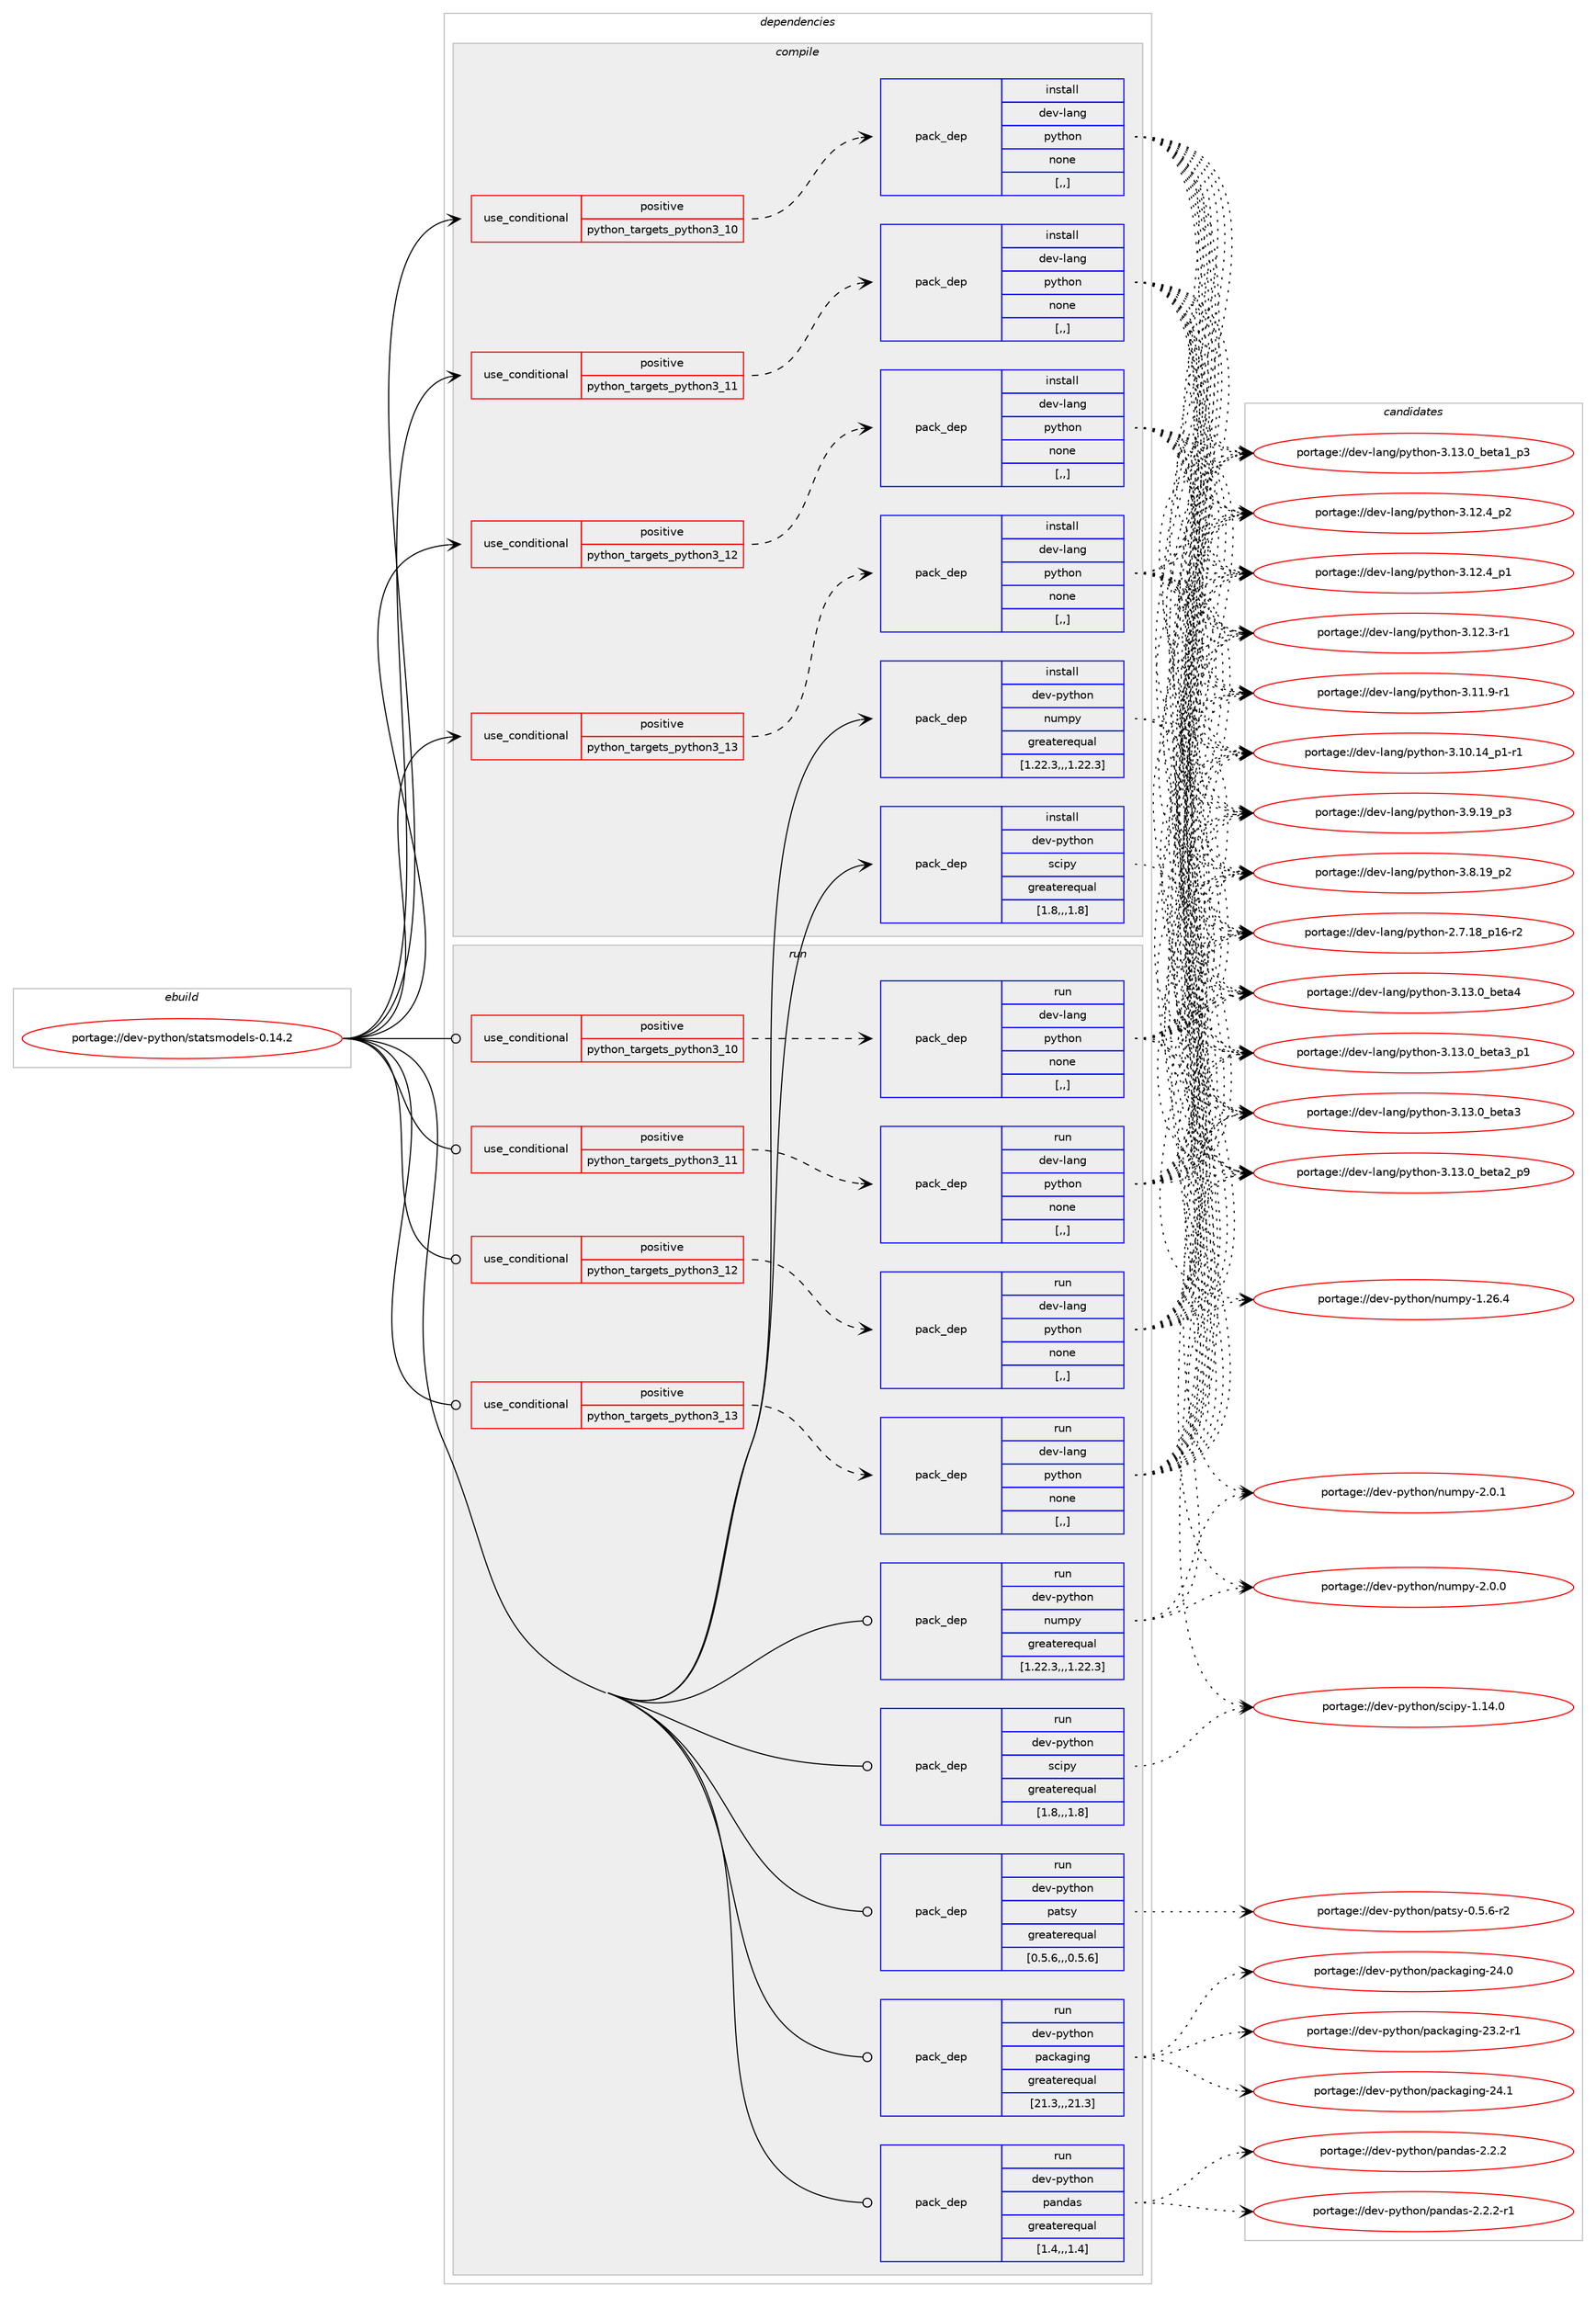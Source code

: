 digraph prolog {

# *************
# Graph options
# *************

newrank=true;
concentrate=true;
compound=true;
graph [rankdir=LR,fontname=Helvetica,fontsize=10,ranksep=1.5];#, ranksep=2.5, nodesep=0.2];
edge  [arrowhead=vee];
node  [fontname=Helvetica,fontsize=10];

# **********
# The ebuild
# **********

subgraph cluster_leftcol {
color=gray;
label=<<i>ebuild</i>>;
id [label="portage://dev-python/statsmodels-0.14.2", color=red, width=4, href="../dev-python/statsmodels-0.14.2.svg"];
}

# ****************
# The dependencies
# ****************

subgraph cluster_midcol {
color=gray;
label=<<i>dependencies</i>>;
subgraph cluster_compile {
fillcolor="#eeeeee";
style=filled;
label=<<i>compile</i>>;
subgraph cond40212 {
dependency165104 [label=<<TABLE BORDER="0" CELLBORDER="1" CELLSPACING="0" CELLPADDING="4"><TR><TD ROWSPAN="3" CELLPADDING="10">use_conditional</TD></TR><TR><TD>positive</TD></TR><TR><TD>python_targets_python3_10</TD></TR></TABLE>>, shape=none, color=red];
subgraph pack123620 {
dependency165105 [label=<<TABLE BORDER="0" CELLBORDER="1" CELLSPACING="0" CELLPADDING="4" WIDTH="220"><TR><TD ROWSPAN="6" CELLPADDING="30">pack_dep</TD></TR><TR><TD WIDTH="110">install</TD></TR><TR><TD>dev-lang</TD></TR><TR><TD>python</TD></TR><TR><TD>none</TD></TR><TR><TD>[,,]</TD></TR></TABLE>>, shape=none, color=blue];
}
dependency165104:e -> dependency165105:w [weight=20,style="dashed",arrowhead="vee"];
}
id:e -> dependency165104:w [weight=20,style="solid",arrowhead="vee"];
subgraph cond40213 {
dependency165106 [label=<<TABLE BORDER="0" CELLBORDER="1" CELLSPACING="0" CELLPADDING="4"><TR><TD ROWSPAN="3" CELLPADDING="10">use_conditional</TD></TR><TR><TD>positive</TD></TR><TR><TD>python_targets_python3_11</TD></TR></TABLE>>, shape=none, color=red];
subgraph pack123621 {
dependency165107 [label=<<TABLE BORDER="0" CELLBORDER="1" CELLSPACING="0" CELLPADDING="4" WIDTH="220"><TR><TD ROWSPAN="6" CELLPADDING="30">pack_dep</TD></TR><TR><TD WIDTH="110">install</TD></TR><TR><TD>dev-lang</TD></TR><TR><TD>python</TD></TR><TR><TD>none</TD></TR><TR><TD>[,,]</TD></TR></TABLE>>, shape=none, color=blue];
}
dependency165106:e -> dependency165107:w [weight=20,style="dashed",arrowhead="vee"];
}
id:e -> dependency165106:w [weight=20,style="solid",arrowhead="vee"];
subgraph cond40214 {
dependency165108 [label=<<TABLE BORDER="0" CELLBORDER="1" CELLSPACING="0" CELLPADDING="4"><TR><TD ROWSPAN="3" CELLPADDING="10">use_conditional</TD></TR><TR><TD>positive</TD></TR><TR><TD>python_targets_python3_12</TD></TR></TABLE>>, shape=none, color=red];
subgraph pack123622 {
dependency165109 [label=<<TABLE BORDER="0" CELLBORDER="1" CELLSPACING="0" CELLPADDING="4" WIDTH="220"><TR><TD ROWSPAN="6" CELLPADDING="30">pack_dep</TD></TR><TR><TD WIDTH="110">install</TD></TR><TR><TD>dev-lang</TD></TR><TR><TD>python</TD></TR><TR><TD>none</TD></TR><TR><TD>[,,]</TD></TR></TABLE>>, shape=none, color=blue];
}
dependency165108:e -> dependency165109:w [weight=20,style="dashed",arrowhead="vee"];
}
id:e -> dependency165108:w [weight=20,style="solid",arrowhead="vee"];
subgraph cond40215 {
dependency165110 [label=<<TABLE BORDER="0" CELLBORDER="1" CELLSPACING="0" CELLPADDING="4"><TR><TD ROWSPAN="3" CELLPADDING="10">use_conditional</TD></TR><TR><TD>positive</TD></TR><TR><TD>python_targets_python3_13</TD></TR></TABLE>>, shape=none, color=red];
subgraph pack123623 {
dependency165111 [label=<<TABLE BORDER="0" CELLBORDER="1" CELLSPACING="0" CELLPADDING="4" WIDTH="220"><TR><TD ROWSPAN="6" CELLPADDING="30">pack_dep</TD></TR><TR><TD WIDTH="110">install</TD></TR><TR><TD>dev-lang</TD></TR><TR><TD>python</TD></TR><TR><TD>none</TD></TR><TR><TD>[,,]</TD></TR></TABLE>>, shape=none, color=blue];
}
dependency165110:e -> dependency165111:w [weight=20,style="dashed",arrowhead="vee"];
}
id:e -> dependency165110:w [weight=20,style="solid",arrowhead="vee"];
subgraph pack123624 {
dependency165112 [label=<<TABLE BORDER="0" CELLBORDER="1" CELLSPACING="0" CELLPADDING="4" WIDTH="220"><TR><TD ROWSPAN="6" CELLPADDING="30">pack_dep</TD></TR><TR><TD WIDTH="110">install</TD></TR><TR><TD>dev-python</TD></TR><TR><TD>numpy</TD></TR><TR><TD>greaterequal</TD></TR><TR><TD>[1.22.3,,,1.22.3]</TD></TR></TABLE>>, shape=none, color=blue];
}
id:e -> dependency165112:w [weight=20,style="solid",arrowhead="vee"];
subgraph pack123625 {
dependency165113 [label=<<TABLE BORDER="0" CELLBORDER="1" CELLSPACING="0" CELLPADDING="4" WIDTH="220"><TR><TD ROWSPAN="6" CELLPADDING="30">pack_dep</TD></TR><TR><TD WIDTH="110">install</TD></TR><TR><TD>dev-python</TD></TR><TR><TD>scipy</TD></TR><TR><TD>greaterequal</TD></TR><TR><TD>[1.8,,,1.8]</TD></TR></TABLE>>, shape=none, color=blue];
}
id:e -> dependency165113:w [weight=20,style="solid",arrowhead="vee"];
}
subgraph cluster_compileandrun {
fillcolor="#eeeeee";
style=filled;
label=<<i>compile and run</i>>;
}
subgraph cluster_run {
fillcolor="#eeeeee";
style=filled;
label=<<i>run</i>>;
subgraph cond40216 {
dependency165114 [label=<<TABLE BORDER="0" CELLBORDER="1" CELLSPACING="0" CELLPADDING="4"><TR><TD ROWSPAN="3" CELLPADDING="10">use_conditional</TD></TR><TR><TD>positive</TD></TR><TR><TD>python_targets_python3_10</TD></TR></TABLE>>, shape=none, color=red];
subgraph pack123626 {
dependency165115 [label=<<TABLE BORDER="0" CELLBORDER="1" CELLSPACING="0" CELLPADDING="4" WIDTH="220"><TR><TD ROWSPAN="6" CELLPADDING="30">pack_dep</TD></TR><TR><TD WIDTH="110">run</TD></TR><TR><TD>dev-lang</TD></TR><TR><TD>python</TD></TR><TR><TD>none</TD></TR><TR><TD>[,,]</TD></TR></TABLE>>, shape=none, color=blue];
}
dependency165114:e -> dependency165115:w [weight=20,style="dashed",arrowhead="vee"];
}
id:e -> dependency165114:w [weight=20,style="solid",arrowhead="odot"];
subgraph cond40217 {
dependency165116 [label=<<TABLE BORDER="0" CELLBORDER="1" CELLSPACING="0" CELLPADDING="4"><TR><TD ROWSPAN="3" CELLPADDING="10">use_conditional</TD></TR><TR><TD>positive</TD></TR><TR><TD>python_targets_python3_11</TD></TR></TABLE>>, shape=none, color=red];
subgraph pack123627 {
dependency165117 [label=<<TABLE BORDER="0" CELLBORDER="1" CELLSPACING="0" CELLPADDING="4" WIDTH="220"><TR><TD ROWSPAN="6" CELLPADDING="30">pack_dep</TD></TR><TR><TD WIDTH="110">run</TD></TR><TR><TD>dev-lang</TD></TR><TR><TD>python</TD></TR><TR><TD>none</TD></TR><TR><TD>[,,]</TD></TR></TABLE>>, shape=none, color=blue];
}
dependency165116:e -> dependency165117:w [weight=20,style="dashed",arrowhead="vee"];
}
id:e -> dependency165116:w [weight=20,style="solid",arrowhead="odot"];
subgraph cond40218 {
dependency165118 [label=<<TABLE BORDER="0" CELLBORDER="1" CELLSPACING="0" CELLPADDING="4"><TR><TD ROWSPAN="3" CELLPADDING="10">use_conditional</TD></TR><TR><TD>positive</TD></TR><TR><TD>python_targets_python3_12</TD></TR></TABLE>>, shape=none, color=red];
subgraph pack123628 {
dependency165119 [label=<<TABLE BORDER="0" CELLBORDER="1" CELLSPACING="0" CELLPADDING="4" WIDTH="220"><TR><TD ROWSPAN="6" CELLPADDING="30">pack_dep</TD></TR><TR><TD WIDTH="110">run</TD></TR><TR><TD>dev-lang</TD></TR><TR><TD>python</TD></TR><TR><TD>none</TD></TR><TR><TD>[,,]</TD></TR></TABLE>>, shape=none, color=blue];
}
dependency165118:e -> dependency165119:w [weight=20,style="dashed",arrowhead="vee"];
}
id:e -> dependency165118:w [weight=20,style="solid",arrowhead="odot"];
subgraph cond40219 {
dependency165120 [label=<<TABLE BORDER="0" CELLBORDER="1" CELLSPACING="0" CELLPADDING="4"><TR><TD ROWSPAN="3" CELLPADDING="10">use_conditional</TD></TR><TR><TD>positive</TD></TR><TR><TD>python_targets_python3_13</TD></TR></TABLE>>, shape=none, color=red];
subgraph pack123629 {
dependency165121 [label=<<TABLE BORDER="0" CELLBORDER="1" CELLSPACING="0" CELLPADDING="4" WIDTH="220"><TR><TD ROWSPAN="6" CELLPADDING="30">pack_dep</TD></TR><TR><TD WIDTH="110">run</TD></TR><TR><TD>dev-lang</TD></TR><TR><TD>python</TD></TR><TR><TD>none</TD></TR><TR><TD>[,,]</TD></TR></TABLE>>, shape=none, color=blue];
}
dependency165120:e -> dependency165121:w [weight=20,style="dashed",arrowhead="vee"];
}
id:e -> dependency165120:w [weight=20,style="solid",arrowhead="odot"];
subgraph pack123630 {
dependency165122 [label=<<TABLE BORDER="0" CELLBORDER="1" CELLSPACING="0" CELLPADDING="4" WIDTH="220"><TR><TD ROWSPAN="6" CELLPADDING="30">pack_dep</TD></TR><TR><TD WIDTH="110">run</TD></TR><TR><TD>dev-python</TD></TR><TR><TD>numpy</TD></TR><TR><TD>greaterequal</TD></TR><TR><TD>[1.22.3,,,1.22.3]</TD></TR></TABLE>>, shape=none, color=blue];
}
id:e -> dependency165122:w [weight=20,style="solid",arrowhead="odot"];
subgraph pack123631 {
dependency165123 [label=<<TABLE BORDER="0" CELLBORDER="1" CELLSPACING="0" CELLPADDING="4" WIDTH="220"><TR><TD ROWSPAN="6" CELLPADDING="30">pack_dep</TD></TR><TR><TD WIDTH="110">run</TD></TR><TR><TD>dev-python</TD></TR><TR><TD>packaging</TD></TR><TR><TD>greaterequal</TD></TR><TR><TD>[21.3,,,21.3]</TD></TR></TABLE>>, shape=none, color=blue];
}
id:e -> dependency165123:w [weight=20,style="solid",arrowhead="odot"];
subgraph pack123632 {
dependency165124 [label=<<TABLE BORDER="0" CELLBORDER="1" CELLSPACING="0" CELLPADDING="4" WIDTH="220"><TR><TD ROWSPAN="6" CELLPADDING="30">pack_dep</TD></TR><TR><TD WIDTH="110">run</TD></TR><TR><TD>dev-python</TD></TR><TR><TD>pandas</TD></TR><TR><TD>greaterequal</TD></TR><TR><TD>[1.4,,,1.4]</TD></TR></TABLE>>, shape=none, color=blue];
}
id:e -> dependency165124:w [weight=20,style="solid",arrowhead="odot"];
subgraph pack123633 {
dependency165125 [label=<<TABLE BORDER="0" CELLBORDER="1" CELLSPACING="0" CELLPADDING="4" WIDTH="220"><TR><TD ROWSPAN="6" CELLPADDING="30">pack_dep</TD></TR><TR><TD WIDTH="110">run</TD></TR><TR><TD>dev-python</TD></TR><TR><TD>patsy</TD></TR><TR><TD>greaterequal</TD></TR><TR><TD>[0.5.6,,,0.5.6]</TD></TR></TABLE>>, shape=none, color=blue];
}
id:e -> dependency165125:w [weight=20,style="solid",arrowhead="odot"];
subgraph pack123634 {
dependency165126 [label=<<TABLE BORDER="0" CELLBORDER="1" CELLSPACING="0" CELLPADDING="4" WIDTH="220"><TR><TD ROWSPAN="6" CELLPADDING="30">pack_dep</TD></TR><TR><TD WIDTH="110">run</TD></TR><TR><TD>dev-python</TD></TR><TR><TD>scipy</TD></TR><TR><TD>greaterequal</TD></TR><TR><TD>[1.8,,,1.8]</TD></TR></TABLE>>, shape=none, color=blue];
}
id:e -> dependency165126:w [weight=20,style="solid",arrowhead="odot"];
}
}

# **************
# The candidates
# **************

subgraph cluster_choices {
rank=same;
color=gray;
label=<<i>candidates</i>>;

subgraph choice123620 {
color=black;
nodesep=1;
choice1001011184510897110103471121211161041111104551464951464895981011169752 [label="portage://dev-lang/python-3.13.0_beta4", color=red, width=4,href="../dev-lang/python-3.13.0_beta4.svg"];
choice10010111845108971101034711212111610411111045514649514648959810111697519511249 [label="portage://dev-lang/python-3.13.0_beta3_p1", color=red, width=4,href="../dev-lang/python-3.13.0_beta3_p1.svg"];
choice1001011184510897110103471121211161041111104551464951464895981011169751 [label="portage://dev-lang/python-3.13.0_beta3", color=red, width=4,href="../dev-lang/python-3.13.0_beta3.svg"];
choice10010111845108971101034711212111610411111045514649514648959810111697509511257 [label="portage://dev-lang/python-3.13.0_beta2_p9", color=red, width=4,href="../dev-lang/python-3.13.0_beta2_p9.svg"];
choice10010111845108971101034711212111610411111045514649514648959810111697499511251 [label="portage://dev-lang/python-3.13.0_beta1_p3", color=red, width=4,href="../dev-lang/python-3.13.0_beta1_p3.svg"];
choice100101118451089711010347112121116104111110455146495046529511250 [label="portage://dev-lang/python-3.12.4_p2", color=red, width=4,href="../dev-lang/python-3.12.4_p2.svg"];
choice100101118451089711010347112121116104111110455146495046529511249 [label="portage://dev-lang/python-3.12.4_p1", color=red, width=4,href="../dev-lang/python-3.12.4_p1.svg"];
choice100101118451089711010347112121116104111110455146495046514511449 [label="portage://dev-lang/python-3.12.3-r1", color=red, width=4,href="../dev-lang/python-3.12.3-r1.svg"];
choice100101118451089711010347112121116104111110455146494946574511449 [label="portage://dev-lang/python-3.11.9-r1", color=red, width=4,href="../dev-lang/python-3.11.9-r1.svg"];
choice100101118451089711010347112121116104111110455146494846495295112494511449 [label="portage://dev-lang/python-3.10.14_p1-r1", color=red, width=4,href="../dev-lang/python-3.10.14_p1-r1.svg"];
choice100101118451089711010347112121116104111110455146574649579511251 [label="portage://dev-lang/python-3.9.19_p3", color=red, width=4,href="../dev-lang/python-3.9.19_p3.svg"];
choice100101118451089711010347112121116104111110455146564649579511250 [label="portage://dev-lang/python-3.8.19_p2", color=red, width=4,href="../dev-lang/python-3.8.19_p2.svg"];
choice100101118451089711010347112121116104111110455046554649569511249544511450 [label="portage://dev-lang/python-2.7.18_p16-r2", color=red, width=4,href="../dev-lang/python-2.7.18_p16-r2.svg"];
dependency165105:e -> choice1001011184510897110103471121211161041111104551464951464895981011169752:w [style=dotted,weight="100"];
dependency165105:e -> choice10010111845108971101034711212111610411111045514649514648959810111697519511249:w [style=dotted,weight="100"];
dependency165105:e -> choice1001011184510897110103471121211161041111104551464951464895981011169751:w [style=dotted,weight="100"];
dependency165105:e -> choice10010111845108971101034711212111610411111045514649514648959810111697509511257:w [style=dotted,weight="100"];
dependency165105:e -> choice10010111845108971101034711212111610411111045514649514648959810111697499511251:w [style=dotted,weight="100"];
dependency165105:e -> choice100101118451089711010347112121116104111110455146495046529511250:w [style=dotted,weight="100"];
dependency165105:e -> choice100101118451089711010347112121116104111110455146495046529511249:w [style=dotted,weight="100"];
dependency165105:e -> choice100101118451089711010347112121116104111110455146495046514511449:w [style=dotted,weight="100"];
dependency165105:e -> choice100101118451089711010347112121116104111110455146494946574511449:w [style=dotted,weight="100"];
dependency165105:e -> choice100101118451089711010347112121116104111110455146494846495295112494511449:w [style=dotted,weight="100"];
dependency165105:e -> choice100101118451089711010347112121116104111110455146574649579511251:w [style=dotted,weight="100"];
dependency165105:e -> choice100101118451089711010347112121116104111110455146564649579511250:w [style=dotted,weight="100"];
dependency165105:e -> choice100101118451089711010347112121116104111110455046554649569511249544511450:w [style=dotted,weight="100"];
}
subgraph choice123621 {
color=black;
nodesep=1;
choice1001011184510897110103471121211161041111104551464951464895981011169752 [label="portage://dev-lang/python-3.13.0_beta4", color=red, width=4,href="../dev-lang/python-3.13.0_beta4.svg"];
choice10010111845108971101034711212111610411111045514649514648959810111697519511249 [label="portage://dev-lang/python-3.13.0_beta3_p1", color=red, width=4,href="../dev-lang/python-3.13.0_beta3_p1.svg"];
choice1001011184510897110103471121211161041111104551464951464895981011169751 [label="portage://dev-lang/python-3.13.0_beta3", color=red, width=4,href="../dev-lang/python-3.13.0_beta3.svg"];
choice10010111845108971101034711212111610411111045514649514648959810111697509511257 [label="portage://dev-lang/python-3.13.0_beta2_p9", color=red, width=4,href="../dev-lang/python-3.13.0_beta2_p9.svg"];
choice10010111845108971101034711212111610411111045514649514648959810111697499511251 [label="portage://dev-lang/python-3.13.0_beta1_p3", color=red, width=4,href="../dev-lang/python-3.13.0_beta1_p3.svg"];
choice100101118451089711010347112121116104111110455146495046529511250 [label="portage://dev-lang/python-3.12.4_p2", color=red, width=4,href="../dev-lang/python-3.12.4_p2.svg"];
choice100101118451089711010347112121116104111110455146495046529511249 [label="portage://dev-lang/python-3.12.4_p1", color=red, width=4,href="../dev-lang/python-3.12.4_p1.svg"];
choice100101118451089711010347112121116104111110455146495046514511449 [label="portage://dev-lang/python-3.12.3-r1", color=red, width=4,href="../dev-lang/python-3.12.3-r1.svg"];
choice100101118451089711010347112121116104111110455146494946574511449 [label="portage://dev-lang/python-3.11.9-r1", color=red, width=4,href="../dev-lang/python-3.11.9-r1.svg"];
choice100101118451089711010347112121116104111110455146494846495295112494511449 [label="portage://dev-lang/python-3.10.14_p1-r1", color=red, width=4,href="../dev-lang/python-3.10.14_p1-r1.svg"];
choice100101118451089711010347112121116104111110455146574649579511251 [label="portage://dev-lang/python-3.9.19_p3", color=red, width=4,href="../dev-lang/python-3.9.19_p3.svg"];
choice100101118451089711010347112121116104111110455146564649579511250 [label="portage://dev-lang/python-3.8.19_p2", color=red, width=4,href="../dev-lang/python-3.8.19_p2.svg"];
choice100101118451089711010347112121116104111110455046554649569511249544511450 [label="portage://dev-lang/python-2.7.18_p16-r2", color=red, width=4,href="../dev-lang/python-2.7.18_p16-r2.svg"];
dependency165107:e -> choice1001011184510897110103471121211161041111104551464951464895981011169752:w [style=dotted,weight="100"];
dependency165107:e -> choice10010111845108971101034711212111610411111045514649514648959810111697519511249:w [style=dotted,weight="100"];
dependency165107:e -> choice1001011184510897110103471121211161041111104551464951464895981011169751:w [style=dotted,weight="100"];
dependency165107:e -> choice10010111845108971101034711212111610411111045514649514648959810111697509511257:w [style=dotted,weight="100"];
dependency165107:e -> choice10010111845108971101034711212111610411111045514649514648959810111697499511251:w [style=dotted,weight="100"];
dependency165107:e -> choice100101118451089711010347112121116104111110455146495046529511250:w [style=dotted,weight="100"];
dependency165107:e -> choice100101118451089711010347112121116104111110455146495046529511249:w [style=dotted,weight="100"];
dependency165107:e -> choice100101118451089711010347112121116104111110455146495046514511449:w [style=dotted,weight="100"];
dependency165107:e -> choice100101118451089711010347112121116104111110455146494946574511449:w [style=dotted,weight="100"];
dependency165107:e -> choice100101118451089711010347112121116104111110455146494846495295112494511449:w [style=dotted,weight="100"];
dependency165107:e -> choice100101118451089711010347112121116104111110455146574649579511251:w [style=dotted,weight="100"];
dependency165107:e -> choice100101118451089711010347112121116104111110455146564649579511250:w [style=dotted,weight="100"];
dependency165107:e -> choice100101118451089711010347112121116104111110455046554649569511249544511450:w [style=dotted,weight="100"];
}
subgraph choice123622 {
color=black;
nodesep=1;
choice1001011184510897110103471121211161041111104551464951464895981011169752 [label="portage://dev-lang/python-3.13.0_beta4", color=red, width=4,href="../dev-lang/python-3.13.0_beta4.svg"];
choice10010111845108971101034711212111610411111045514649514648959810111697519511249 [label="portage://dev-lang/python-3.13.0_beta3_p1", color=red, width=4,href="../dev-lang/python-3.13.0_beta3_p1.svg"];
choice1001011184510897110103471121211161041111104551464951464895981011169751 [label="portage://dev-lang/python-3.13.0_beta3", color=red, width=4,href="../dev-lang/python-3.13.0_beta3.svg"];
choice10010111845108971101034711212111610411111045514649514648959810111697509511257 [label="portage://dev-lang/python-3.13.0_beta2_p9", color=red, width=4,href="../dev-lang/python-3.13.0_beta2_p9.svg"];
choice10010111845108971101034711212111610411111045514649514648959810111697499511251 [label="portage://dev-lang/python-3.13.0_beta1_p3", color=red, width=4,href="../dev-lang/python-3.13.0_beta1_p3.svg"];
choice100101118451089711010347112121116104111110455146495046529511250 [label="portage://dev-lang/python-3.12.4_p2", color=red, width=4,href="../dev-lang/python-3.12.4_p2.svg"];
choice100101118451089711010347112121116104111110455146495046529511249 [label="portage://dev-lang/python-3.12.4_p1", color=red, width=4,href="../dev-lang/python-3.12.4_p1.svg"];
choice100101118451089711010347112121116104111110455146495046514511449 [label="portage://dev-lang/python-3.12.3-r1", color=red, width=4,href="../dev-lang/python-3.12.3-r1.svg"];
choice100101118451089711010347112121116104111110455146494946574511449 [label="portage://dev-lang/python-3.11.9-r1", color=red, width=4,href="../dev-lang/python-3.11.9-r1.svg"];
choice100101118451089711010347112121116104111110455146494846495295112494511449 [label="portage://dev-lang/python-3.10.14_p1-r1", color=red, width=4,href="../dev-lang/python-3.10.14_p1-r1.svg"];
choice100101118451089711010347112121116104111110455146574649579511251 [label="portage://dev-lang/python-3.9.19_p3", color=red, width=4,href="../dev-lang/python-3.9.19_p3.svg"];
choice100101118451089711010347112121116104111110455146564649579511250 [label="portage://dev-lang/python-3.8.19_p2", color=red, width=4,href="../dev-lang/python-3.8.19_p2.svg"];
choice100101118451089711010347112121116104111110455046554649569511249544511450 [label="portage://dev-lang/python-2.7.18_p16-r2", color=red, width=4,href="../dev-lang/python-2.7.18_p16-r2.svg"];
dependency165109:e -> choice1001011184510897110103471121211161041111104551464951464895981011169752:w [style=dotted,weight="100"];
dependency165109:e -> choice10010111845108971101034711212111610411111045514649514648959810111697519511249:w [style=dotted,weight="100"];
dependency165109:e -> choice1001011184510897110103471121211161041111104551464951464895981011169751:w [style=dotted,weight="100"];
dependency165109:e -> choice10010111845108971101034711212111610411111045514649514648959810111697509511257:w [style=dotted,weight="100"];
dependency165109:e -> choice10010111845108971101034711212111610411111045514649514648959810111697499511251:w [style=dotted,weight="100"];
dependency165109:e -> choice100101118451089711010347112121116104111110455146495046529511250:w [style=dotted,weight="100"];
dependency165109:e -> choice100101118451089711010347112121116104111110455146495046529511249:w [style=dotted,weight="100"];
dependency165109:e -> choice100101118451089711010347112121116104111110455146495046514511449:w [style=dotted,weight="100"];
dependency165109:e -> choice100101118451089711010347112121116104111110455146494946574511449:w [style=dotted,weight="100"];
dependency165109:e -> choice100101118451089711010347112121116104111110455146494846495295112494511449:w [style=dotted,weight="100"];
dependency165109:e -> choice100101118451089711010347112121116104111110455146574649579511251:w [style=dotted,weight="100"];
dependency165109:e -> choice100101118451089711010347112121116104111110455146564649579511250:w [style=dotted,weight="100"];
dependency165109:e -> choice100101118451089711010347112121116104111110455046554649569511249544511450:w [style=dotted,weight="100"];
}
subgraph choice123623 {
color=black;
nodesep=1;
choice1001011184510897110103471121211161041111104551464951464895981011169752 [label="portage://dev-lang/python-3.13.0_beta4", color=red, width=4,href="../dev-lang/python-3.13.0_beta4.svg"];
choice10010111845108971101034711212111610411111045514649514648959810111697519511249 [label="portage://dev-lang/python-3.13.0_beta3_p1", color=red, width=4,href="../dev-lang/python-3.13.0_beta3_p1.svg"];
choice1001011184510897110103471121211161041111104551464951464895981011169751 [label="portage://dev-lang/python-3.13.0_beta3", color=red, width=4,href="../dev-lang/python-3.13.0_beta3.svg"];
choice10010111845108971101034711212111610411111045514649514648959810111697509511257 [label="portage://dev-lang/python-3.13.0_beta2_p9", color=red, width=4,href="../dev-lang/python-3.13.0_beta2_p9.svg"];
choice10010111845108971101034711212111610411111045514649514648959810111697499511251 [label="portage://dev-lang/python-3.13.0_beta1_p3", color=red, width=4,href="../dev-lang/python-3.13.0_beta1_p3.svg"];
choice100101118451089711010347112121116104111110455146495046529511250 [label="portage://dev-lang/python-3.12.4_p2", color=red, width=4,href="../dev-lang/python-3.12.4_p2.svg"];
choice100101118451089711010347112121116104111110455146495046529511249 [label="portage://dev-lang/python-3.12.4_p1", color=red, width=4,href="../dev-lang/python-3.12.4_p1.svg"];
choice100101118451089711010347112121116104111110455146495046514511449 [label="portage://dev-lang/python-3.12.3-r1", color=red, width=4,href="../dev-lang/python-3.12.3-r1.svg"];
choice100101118451089711010347112121116104111110455146494946574511449 [label="portage://dev-lang/python-3.11.9-r1", color=red, width=4,href="../dev-lang/python-3.11.9-r1.svg"];
choice100101118451089711010347112121116104111110455146494846495295112494511449 [label="portage://dev-lang/python-3.10.14_p1-r1", color=red, width=4,href="../dev-lang/python-3.10.14_p1-r1.svg"];
choice100101118451089711010347112121116104111110455146574649579511251 [label="portage://dev-lang/python-3.9.19_p3", color=red, width=4,href="../dev-lang/python-3.9.19_p3.svg"];
choice100101118451089711010347112121116104111110455146564649579511250 [label="portage://dev-lang/python-3.8.19_p2", color=red, width=4,href="../dev-lang/python-3.8.19_p2.svg"];
choice100101118451089711010347112121116104111110455046554649569511249544511450 [label="portage://dev-lang/python-2.7.18_p16-r2", color=red, width=4,href="../dev-lang/python-2.7.18_p16-r2.svg"];
dependency165111:e -> choice1001011184510897110103471121211161041111104551464951464895981011169752:w [style=dotted,weight="100"];
dependency165111:e -> choice10010111845108971101034711212111610411111045514649514648959810111697519511249:w [style=dotted,weight="100"];
dependency165111:e -> choice1001011184510897110103471121211161041111104551464951464895981011169751:w [style=dotted,weight="100"];
dependency165111:e -> choice10010111845108971101034711212111610411111045514649514648959810111697509511257:w [style=dotted,weight="100"];
dependency165111:e -> choice10010111845108971101034711212111610411111045514649514648959810111697499511251:w [style=dotted,weight="100"];
dependency165111:e -> choice100101118451089711010347112121116104111110455146495046529511250:w [style=dotted,weight="100"];
dependency165111:e -> choice100101118451089711010347112121116104111110455146495046529511249:w [style=dotted,weight="100"];
dependency165111:e -> choice100101118451089711010347112121116104111110455146495046514511449:w [style=dotted,weight="100"];
dependency165111:e -> choice100101118451089711010347112121116104111110455146494946574511449:w [style=dotted,weight="100"];
dependency165111:e -> choice100101118451089711010347112121116104111110455146494846495295112494511449:w [style=dotted,weight="100"];
dependency165111:e -> choice100101118451089711010347112121116104111110455146574649579511251:w [style=dotted,weight="100"];
dependency165111:e -> choice100101118451089711010347112121116104111110455146564649579511250:w [style=dotted,weight="100"];
dependency165111:e -> choice100101118451089711010347112121116104111110455046554649569511249544511450:w [style=dotted,weight="100"];
}
subgraph choice123624 {
color=black;
nodesep=1;
choice1001011184511212111610411111047110117109112121455046484649 [label="portage://dev-python/numpy-2.0.1", color=red, width=4,href="../dev-python/numpy-2.0.1.svg"];
choice1001011184511212111610411111047110117109112121455046484648 [label="portage://dev-python/numpy-2.0.0", color=red, width=4,href="../dev-python/numpy-2.0.0.svg"];
choice100101118451121211161041111104711011710911212145494650544652 [label="portage://dev-python/numpy-1.26.4", color=red, width=4,href="../dev-python/numpy-1.26.4.svg"];
dependency165112:e -> choice1001011184511212111610411111047110117109112121455046484649:w [style=dotted,weight="100"];
dependency165112:e -> choice1001011184511212111610411111047110117109112121455046484648:w [style=dotted,weight="100"];
dependency165112:e -> choice100101118451121211161041111104711011710911212145494650544652:w [style=dotted,weight="100"];
}
subgraph choice123625 {
color=black;
nodesep=1;
choice10010111845112121116104111110471159910511212145494649524648 [label="portage://dev-python/scipy-1.14.0", color=red, width=4,href="../dev-python/scipy-1.14.0.svg"];
dependency165113:e -> choice10010111845112121116104111110471159910511212145494649524648:w [style=dotted,weight="100"];
}
subgraph choice123626 {
color=black;
nodesep=1;
choice1001011184510897110103471121211161041111104551464951464895981011169752 [label="portage://dev-lang/python-3.13.0_beta4", color=red, width=4,href="../dev-lang/python-3.13.0_beta4.svg"];
choice10010111845108971101034711212111610411111045514649514648959810111697519511249 [label="portage://dev-lang/python-3.13.0_beta3_p1", color=red, width=4,href="../dev-lang/python-3.13.0_beta3_p1.svg"];
choice1001011184510897110103471121211161041111104551464951464895981011169751 [label="portage://dev-lang/python-3.13.0_beta3", color=red, width=4,href="../dev-lang/python-3.13.0_beta3.svg"];
choice10010111845108971101034711212111610411111045514649514648959810111697509511257 [label="portage://dev-lang/python-3.13.0_beta2_p9", color=red, width=4,href="../dev-lang/python-3.13.0_beta2_p9.svg"];
choice10010111845108971101034711212111610411111045514649514648959810111697499511251 [label="portage://dev-lang/python-3.13.0_beta1_p3", color=red, width=4,href="../dev-lang/python-3.13.0_beta1_p3.svg"];
choice100101118451089711010347112121116104111110455146495046529511250 [label="portage://dev-lang/python-3.12.4_p2", color=red, width=4,href="../dev-lang/python-3.12.4_p2.svg"];
choice100101118451089711010347112121116104111110455146495046529511249 [label="portage://dev-lang/python-3.12.4_p1", color=red, width=4,href="../dev-lang/python-3.12.4_p1.svg"];
choice100101118451089711010347112121116104111110455146495046514511449 [label="portage://dev-lang/python-3.12.3-r1", color=red, width=4,href="../dev-lang/python-3.12.3-r1.svg"];
choice100101118451089711010347112121116104111110455146494946574511449 [label="portage://dev-lang/python-3.11.9-r1", color=red, width=4,href="../dev-lang/python-3.11.9-r1.svg"];
choice100101118451089711010347112121116104111110455146494846495295112494511449 [label="portage://dev-lang/python-3.10.14_p1-r1", color=red, width=4,href="../dev-lang/python-3.10.14_p1-r1.svg"];
choice100101118451089711010347112121116104111110455146574649579511251 [label="portage://dev-lang/python-3.9.19_p3", color=red, width=4,href="../dev-lang/python-3.9.19_p3.svg"];
choice100101118451089711010347112121116104111110455146564649579511250 [label="portage://dev-lang/python-3.8.19_p2", color=red, width=4,href="../dev-lang/python-3.8.19_p2.svg"];
choice100101118451089711010347112121116104111110455046554649569511249544511450 [label="portage://dev-lang/python-2.7.18_p16-r2", color=red, width=4,href="../dev-lang/python-2.7.18_p16-r2.svg"];
dependency165115:e -> choice1001011184510897110103471121211161041111104551464951464895981011169752:w [style=dotted,weight="100"];
dependency165115:e -> choice10010111845108971101034711212111610411111045514649514648959810111697519511249:w [style=dotted,weight="100"];
dependency165115:e -> choice1001011184510897110103471121211161041111104551464951464895981011169751:w [style=dotted,weight="100"];
dependency165115:e -> choice10010111845108971101034711212111610411111045514649514648959810111697509511257:w [style=dotted,weight="100"];
dependency165115:e -> choice10010111845108971101034711212111610411111045514649514648959810111697499511251:w [style=dotted,weight="100"];
dependency165115:e -> choice100101118451089711010347112121116104111110455146495046529511250:w [style=dotted,weight="100"];
dependency165115:e -> choice100101118451089711010347112121116104111110455146495046529511249:w [style=dotted,weight="100"];
dependency165115:e -> choice100101118451089711010347112121116104111110455146495046514511449:w [style=dotted,weight="100"];
dependency165115:e -> choice100101118451089711010347112121116104111110455146494946574511449:w [style=dotted,weight="100"];
dependency165115:e -> choice100101118451089711010347112121116104111110455146494846495295112494511449:w [style=dotted,weight="100"];
dependency165115:e -> choice100101118451089711010347112121116104111110455146574649579511251:w [style=dotted,weight="100"];
dependency165115:e -> choice100101118451089711010347112121116104111110455146564649579511250:w [style=dotted,weight="100"];
dependency165115:e -> choice100101118451089711010347112121116104111110455046554649569511249544511450:w [style=dotted,weight="100"];
}
subgraph choice123627 {
color=black;
nodesep=1;
choice1001011184510897110103471121211161041111104551464951464895981011169752 [label="portage://dev-lang/python-3.13.0_beta4", color=red, width=4,href="../dev-lang/python-3.13.0_beta4.svg"];
choice10010111845108971101034711212111610411111045514649514648959810111697519511249 [label="portage://dev-lang/python-3.13.0_beta3_p1", color=red, width=4,href="../dev-lang/python-3.13.0_beta3_p1.svg"];
choice1001011184510897110103471121211161041111104551464951464895981011169751 [label="portage://dev-lang/python-3.13.0_beta3", color=red, width=4,href="../dev-lang/python-3.13.0_beta3.svg"];
choice10010111845108971101034711212111610411111045514649514648959810111697509511257 [label="portage://dev-lang/python-3.13.0_beta2_p9", color=red, width=4,href="../dev-lang/python-3.13.0_beta2_p9.svg"];
choice10010111845108971101034711212111610411111045514649514648959810111697499511251 [label="portage://dev-lang/python-3.13.0_beta1_p3", color=red, width=4,href="../dev-lang/python-3.13.0_beta1_p3.svg"];
choice100101118451089711010347112121116104111110455146495046529511250 [label="portage://dev-lang/python-3.12.4_p2", color=red, width=4,href="../dev-lang/python-3.12.4_p2.svg"];
choice100101118451089711010347112121116104111110455146495046529511249 [label="portage://dev-lang/python-3.12.4_p1", color=red, width=4,href="../dev-lang/python-3.12.4_p1.svg"];
choice100101118451089711010347112121116104111110455146495046514511449 [label="portage://dev-lang/python-3.12.3-r1", color=red, width=4,href="../dev-lang/python-3.12.3-r1.svg"];
choice100101118451089711010347112121116104111110455146494946574511449 [label="portage://dev-lang/python-3.11.9-r1", color=red, width=4,href="../dev-lang/python-3.11.9-r1.svg"];
choice100101118451089711010347112121116104111110455146494846495295112494511449 [label="portage://dev-lang/python-3.10.14_p1-r1", color=red, width=4,href="../dev-lang/python-3.10.14_p1-r1.svg"];
choice100101118451089711010347112121116104111110455146574649579511251 [label="portage://dev-lang/python-3.9.19_p3", color=red, width=4,href="../dev-lang/python-3.9.19_p3.svg"];
choice100101118451089711010347112121116104111110455146564649579511250 [label="portage://dev-lang/python-3.8.19_p2", color=red, width=4,href="../dev-lang/python-3.8.19_p2.svg"];
choice100101118451089711010347112121116104111110455046554649569511249544511450 [label="portage://dev-lang/python-2.7.18_p16-r2", color=red, width=4,href="../dev-lang/python-2.7.18_p16-r2.svg"];
dependency165117:e -> choice1001011184510897110103471121211161041111104551464951464895981011169752:w [style=dotted,weight="100"];
dependency165117:e -> choice10010111845108971101034711212111610411111045514649514648959810111697519511249:w [style=dotted,weight="100"];
dependency165117:e -> choice1001011184510897110103471121211161041111104551464951464895981011169751:w [style=dotted,weight="100"];
dependency165117:e -> choice10010111845108971101034711212111610411111045514649514648959810111697509511257:w [style=dotted,weight="100"];
dependency165117:e -> choice10010111845108971101034711212111610411111045514649514648959810111697499511251:w [style=dotted,weight="100"];
dependency165117:e -> choice100101118451089711010347112121116104111110455146495046529511250:w [style=dotted,weight="100"];
dependency165117:e -> choice100101118451089711010347112121116104111110455146495046529511249:w [style=dotted,weight="100"];
dependency165117:e -> choice100101118451089711010347112121116104111110455146495046514511449:w [style=dotted,weight="100"];
dependency165117:e -> choice100101118451089711010347112121116104111110455146494946574511449:w [style=dotted,weight="100"];
dependency165117:e -> choice100101118451089711010347112121116104111110455146494846495295112494511449:w [style=dotted,weight="100"];
dependency165117:e -> choice100101118451089711010347112121116104111110455146574649579511251:w [style=dotted,weight="100"];
dependency165117:e -> choice100101118451089711010347112121116104111110455146564649579511250:w [style=dotted,weight="100"];
dependency165117:e -> choice100101118451089711010347112121116104111110455046554649569511249544511450:w [style=dotted,weight="100"];
}
subgraph choice123628 {
color=black;
nodesep=1;
choice1001011184510897110103471121211161041111104551464951464895981011169752 [label="portage://dev-lang/python-3.13.0_beta4", color=red, width=4,href="../dev-lang/python-3.13.0_beta4.svg"];
choice10010111845108971101034711212111610411111045514649514648959810111697519511249 [label="portage://dev-lang/python-3.13.0_beta3_p1", color=red, width=4,href="../dev-lang/python-3.13.0_beta3_p1.svg"];
choice1001011184510897110103471121211161041111104551464951464895981011169751 [label="portage://dev-lang/python-3.13.0_beta3", color=red, width=4,href="../dev-lang/python-3.13.0_beta3.svg"];
choice10010111845108971101034711212111610411111045514649514648959810111697509511257 [label="portage://dev-lang/python-3.13.0_beta2_p9", color=red, width=4,href="../dev-lang/python-3.13.0_beta2_p9.svg"];
choice10010111845108971101034711212111610411111045514649514648959810111697499511251 [label="portage://dev-lang/python-3.13.0_beta1_p3", color=red, width=4,href="../dev-lang/python-3.13.0_beta1_p3.svg"];
choice100101118451089711010347112121116104111110455146495046529511250 [label="portage://dev-lang/python-3.12.4_p2", color=red, width=4,href="../dev-lang/python-3.12.4_p2.svg"];
choice100101118451089711010347112121116104111110455146495046529511249 [label="portage://dev-lang/python-3.12.4_p1", color=red, width=4,href="../dev-lang/python-3.12.4_p1.svg"];
choice100101118451089711010347112121116104111110455146495046514511449 [label="portage://dev-lang/python-3.12.3-r1", color=red, width=4,href="../dev-lang/python-3.12.3-r1.svg"];
choice100101118451089711010347112121116104111110455146494946574511449 [label="portage://dev-lang/python-3.11.9-r1", color=red, width=4,href="../dev-lang/python-3.11.9-r1.svg"];
choice100101118451089711010347112121116104111110455146494846495295112494511449 [label="portage://dev-lang/python-3.10.14_p1-r1", color=red, width=4,href="../dev-lang/python-3.10.14_p1-r1.svg"];
choice100101118451089711010347112121116104111110455146574649579511251 [label="portage://dev-lang/python-3.9.19_p3", color=red, width=4,href="../dev-lang/python-3.9.19_p3.svg"];
choice100101118451089711010347112121116104111110455146564649579511250 [label="portage://dev-lang/python-3.8.19_p2", color=red, width=4,href="../dev-lang/python-3.8.19_p2.svg"];
choice100101118451089711010347112121116104111110455046554649569511249544511450 [label="portage://dev-lang/python-2.7.18_p16-r2", color=red, width=4,href="../dev-lang/python-2.7.18_p16-r2.svg"];
dependency165119:e -> choice1001011184510897110103471121211161041111104551464951464895981011169752:w [style=dotted,weight="100"];
dependency165119:e -> choice10010111845108971101034711212111610411111045514649514648959810111697519511249:w [style=dotted,weight="100"];
dependency165119:e -> choice1001011184510897110103471121211161041111104551464951464895981011169751:w [style=dotted,weight="100"];
dependency165119:e -> choice10010111845108971101034711212111610411111045514649514648959810111697509511257:w [style=dotted,weight="100"];
dependency165119:e -> choice10010111845108971101034711212111610411111045514649514648959810111697499511251:w [style=dotted,weight="100"];
dependency165119:e -> choice100101118451089711010347112121116104111110455146495046529511250:w [style=dotted,weight="100"];
dependency165119:e -> choice100101118451089711010347112121116104111110455146495046529511249:w [style=dotted,weight="100"];
dependency165119:e -> choice100101118451089711010347112121116104111110455146495046514511449:w [style=dotted,weight="100"];
dependency165119:e -> choice100101118451089711010347112121116104111110455146494946574511449:w [style=dotted,weight="100"];
dependency165119:e -> choice100101118451089711010347112121116104111110455146494846495295112494511449:w [style=dotted,weight="100"];
dependency165119:e -> choice100101118451089711010347112121116104111110455146574649579511251:w [style=dotted,weight="100"];
dependency165119:e -> choice100101118451089711010347112121116104111110455146564649579511250:w [style=dotted,weight="100"];
dependency165119:e -> choice100101118451089711010347112121116104111110455046554649569511249544511450:w [style=dotted,weight="100"];
}
subgraph choice123629 {
color=black;
nodesep=1;
choice1001011184510897110103471121211161041111104551464951464895981011169752 [label="portage://dev-lang/python-3.13.0_beta4", color=red, width=4,href="../dev-lang/python-3.13.0_beta4.svg"];
choice10010111845108971101034711212111610411111045514649514648959810111697519511249 [label="portage://dev-lang/python-3.13.0_beta3_p1", color=red, width=4,href="../dev-lang/python-3.13.0_beta3_p1.svg"];
choice1001011184510897110103471121211161041111104551464951464895981011169751 [label="portage://dev-lang/python-3.13.0_beta3", color=red, width=4,href="../dev-lang/python-3.13.0_beta3.svg"];
choice10010111845108971101034711212111610411111045514649514648959810111697509511257 [label="portage://dev-lang/python-3.13.0_beta2_p9", color=red, width=4,href="../dev-lang/python-3.13.0_beta2_p9.svg"];
choice10010111845108971101034711212111610411111045514649514648959810111697499511251 [label="portage://dev-lang/python-3.13.0_beta1_p3", color=red, width=4,href="../dev-lang/python-3.13.0_beta1_p3.svg"];
choice100101118451089711010347112121116104111110455146495046529511250 [label="portage://dev-lang/python-3.12.4_p2", color=red, width=4,href="../dev-lang/python-3.12.4_p2.svg"];
choice100101118451089711010347112121116104111110455146495046529511249 [label="portage://dev-lang/python-3.12.4_p1", color=red, width=4,href="../dev-lang/python-3.12.4_p1.svg"];
choice100101118451089711010347112121116104111110455146495046514511449 [label="portage://dev-lang/python-3.12.3-r1", color=red, width=4,href="../dev-lang/python-3.12.3-r1.svg"];
choice100101118451089711010347112121116104111110455146494946574511449 [label="portage://dev-lang/python-3.11.9-r1", color=red, width=4,href="../dev-lang/python-3.11.9-r1.svg"];
choice100101118451089711010347112121116104111110455146494846495295112494511449 [label="portage://dev-lang/python-3.10.14_p1-r1", color=red, width=4,href="../dev-lang/python-3.10.14_p1-r1.svg"];
choice100101118451089711010347112121116104111110455146574649579511251 [label="portage://dev-lang/python-3.9.19_p3", color=red, width=4,href="../dev-lang/python-3.9.19_p3.svg"];
choice100101118451089711010347112121116104111110455146564649579511250 [label="portage://dev-lang/python-3.8.19_p2", color=red, width=4,href="../dev-lang/python-3.8.19_p2.svg"];
choice100101118451089711010347112121116104111110455046554649569511249544511450 [label="portage://dev-lang/python-2.7.18_p16-r2", color=red, width=4,href="../dev-lang/python-2.7.18_p16-r2.svg"];
dependency165121:e -> choice1001011184510897110103471121211161041111104551464951464895981011169752:w [style=dotted,weight="100"];
dependency165121:e -> choice10010111845108971101034711212111610411111045514649514648959810111697519511249:w [style=dotted,weight="100"];
dependency165121:e -> choice1001011184510897110103471121211161041111104551464951464895981011169751:w [style=dotted,weight="100"];
dependency165121:e -> choice10010111845108971101034711212111610411111045514649514648959810111697509511257:w [style=dotted,weight="100"];
dependency165121:e -> choice10010111845108971101034711212111610411111045514649514648959810111697499511251:w [style=dotted,weight="100"];
dependency165121:e -> choice100101118451089711010347112121116104111110455146495046529511250:w [style=dotted,weight="100"];
dependency165121:e -> choice100101118451089711010347112121116104111110455146495046529511249:w [style=dotted,weight="100"];
dependency165121:e -> choice100101118451089711010347112121116104111110455146495046514511449:w [style=dotted,weight="100"];
dependency165121:e -> choice100101118451089711010347112121116104111110455146494946574511449:w [style=dotted,weight="100"];
dependency165121:e -> choice100101118451089711010347112121116104111110455146494846495295112494511449:w [style=dotted,weight="100"];
dependency165121:e -> choice100101118451089711010347112121116104111110455146574649579511251:w [style=dotted,weight="100"];
dependency165121:e -> choice100101118451089711010347112121116104111110455146564649579511250:w [style=dotted,weight="100"];
dependency165121:e -> choice100101118451089711010347112121116104111110455046554649569511249544511450:w [style=dotted,weight="100"];
}
subgraph choice123630 {
color=black;
nodesep=1;
choice1001011184511212111610411111047110117109112121455046484649 [label="portage://dev-python/numpy-2.0.1", color=red, width=4,href="../dev-python/numpy-2.0.1.svg"];
choice1001011184511212111610411111047110117109112121455046484648 [label="portage://dev-python/numpy-2.0.0", color=red, width=4,href="../dev-python/numpy-2.0.0.svg"];
choice100101118451121211161041111104711011710911212145494650544652 [label="portage://dev-python/numpy-1.26.4", color=red, width=4,href="../dev-python/numpy-1.26.4.svg"];
dependency165122:e -> choice1001011184511212111610411111047110117109112121455046484649:w [style=dotted,weight="100"];
dependency165122:e -> choice1001011184511212111610411111047110117109112121455046484648:w [style=dotted,weight="100"];
dependency165122:e -> choice100101118451121211161041111104711011710911212145494650544652:w [style=dotted,weight="100"];
}
subgraph choice123631 {
color=black;
nodesep=1;
choice10010111845112121116104111110471129799107971031051101034550524649 [label="portage://dev-python/packaging-24.1", color=red, width=4,href="../dev-python/packaging-24.1.svg"];
choice10010111845112121116104111110471129799107971031051101034550524648 [label="portage://dev-python/packaging-24.0", color=red, width=4,href="../dev-python/packaging-24.0.svg"];
choice100101118451121211161041111104711297991079710310511010345505146504511449 [label="portage://dev-python/packaging-23.2-r1", color=red, width=4,href="../dev-python/packaging-23.2-r1.svg"];
dependency165123:e -> choice10010111845112121116104111110471129799107971031051101034550524649:w [style=dotted,weight="100"];
dependency165123:e -> choice10010111845112121116104111110471129799107971031051101034550524648:w [style=dotted,weight="100"];
dependency165123:e -> choice100101118451121211161041111104711297991079710310511010345505146504511449:w [style=dotted,weight="100"];
}
subgraph choice123632 {
color=black;
nodesep=1;
choice100101118451121211161041111104711297110100971154550465046504511449 [label="portage://dev-python/pandas-2.2.2-r1", color=red, width=4,href="../dev-python/pandas-2.2.2-r1.svg"];
choice10010111845112121116104111110471129711010097115455046504650 [label="portage://dev-python/pandas-2.2.2", color=red, width=4,href="../dev-python/pandas-2.2.2.svg"];
dependency165124:e -> choice100101118451121211161041111104711297110100971154550465046504511449:w [style=dotted,weight="100"];
dependency165124:e -> choice10010111845112121116104111110471129711010097115455046504650:w [style=dotted,weight="100"];
}
subgraph choice123633 {
color=black;
nodesep=1;
choice1001011184511212111610411111047112971161151214548465346544511450 [label="portage://dev-python/patsy-0.5.6-r2", color=red, width=4,href="../dev-python/patsy-0.5.6-r2.svg"];
dependency165125:e -> choice1001011184511212111610411111047112971161151214548465346544511450:w [style=dotted,weight="100"];
}
subgraph choice123634 {
color=black;
nodesep=1;
choice10010111845112121116104111110471159910511212145494649524648 [label="portage://dev-python/scipy-1.14.0", color=red, width=4,href="../dev-python/scipy-1.14.0.svg"];
dependency165126:e -> choice10010111845112121116104111110471159910511212145494649524648:w [style=dotted,weight="100"];
}
}

}
